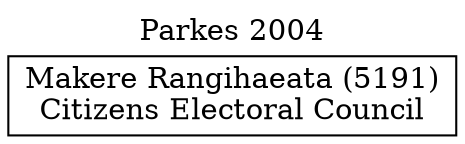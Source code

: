 // House preference flow
digraph "Makere Rangihaeata (5191)_Parkes_2004" {
	graph [label="Parkes 2004" labelloc=t mclimit=10]
	node [shape=box]
	"Makere Rangihaeata (5191)" [label="Makere Rangihaeata (5191)
Citizens Electoral Council"]
}
